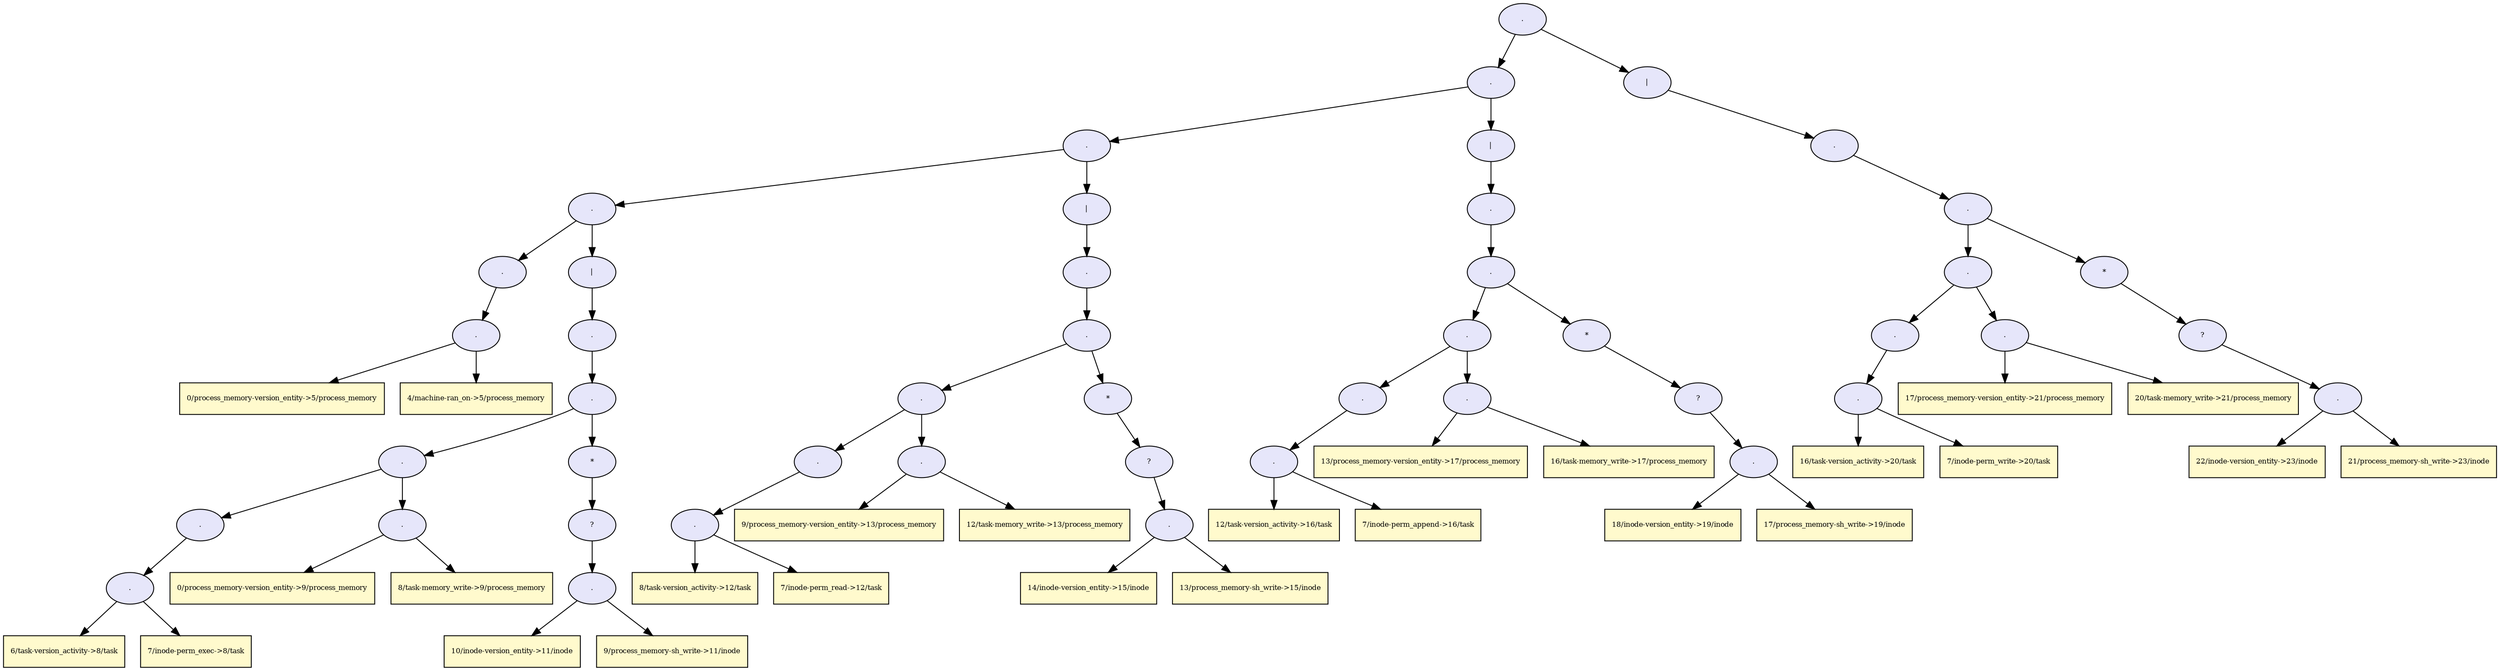 digraph RGL__DirectedAdjacencyGraph {74[fontsize = 8,label = ".",shape = ellipse, fillcolor="#e6e6fa", style = filled]

74 -> 57[fontsize = 8, color="#000000"]

57[fontsize = 8,label = ".",shape = ellipse, fillcolor="#e6e6fa", style = filled]

57 -> 40[fontsize = 8, color="#000000"]

40[fontsize = 8,label = ".",shape = ellipse, fillcolor="#e6e6fa", style = filled]

40 -> 23[fontsize = 8, color="#000000"]

23[fontsize = 8,label = ".",shape = ellipse, fillcolor="#e6e6fa", style = filled]

23 -> 6[fontsize = 8, color="#000000"]

6[fontsize = 8,label = ".",shape = ellipse, fillcolor="#e6e6fa", style = filled]

6 -> 5[fontsize = 8, color="#000000"]

5[fontsize = 8,label = ".",shape = ellipse, fillcolor="#e6e6fa", style = filled]

5 -> 3[fontsize = 8, color="#000000"]

3[fontsize = 8,label = "0/process_memory-version_entity->5/process_memory",shape = rectangle, fillcolor="#fffacd", style = filled]

5 -> 4[fontsize = 8, color="#000000"]

4[fontsize = 8,label = "4/machine-ran_on->5/process_memory",shape = rectangle, fillcolor="#fffacd", style = filled]

23 -> 22[fontsize = 8, color="#000000"]

22[fontsize = 8,label = "|",shape = ellipse, fillcolor="#e6e6fa", style = filled]

22 -> 21[fontsize = 8, color="#000000"]

21[fontsize = 8,label = ".",shape = ellipse, fillcolor="#e6e6fa", style = filled]

21 -> 20[fontsize = 8, color="#000000"]

20[fontsize = 8,label = ".",shape = ellipse, fillcolor="#e6e6fa", style = filled]

20 -> 14[fontsize = 8, color="#000000"]

14[fontsize = 8,label = ".",shape = ellipse, fillcolor="#e6e6fa", style = filled]

14 -> 10[fontsize = 8, color="#000000"]

10[fontsize = 8,label = ".",shape = ellipse, fillcolor="#e6e6fa", style = filled]

10 -> 9[fontsize = 8, color="#000000"]

9[fontsize = 8,label = ".",shape = ellipse, fillcolor="#e6e6fa", style = filled]

9 -> 7[fontsize = 8, color="#000000"]

7[fontsize = 8,label = "6/task-version_activity->8/task",shape = rectangle, fillcolor="#fffacd", style = filled]

9 -> 8[fontsize = 8, color="#000000"]

8[fontsize = 8,label = "7/inode-perm_exec->8/task",shape = rectangle, fillcolor="#fffacd", style = filled]

14 -> 13[fontsize = 8, color="#000000"]

13[fontsize = 8,label = ".",shape = ellipse, fillcolor="#e6e6fa", style = filled]

13 -> 11[fontsize = 8, color="#000000"]

11[fontsize = 8,label = "0/process_memory-version_entity->9/process_memory",shape = rectangle, fillcolor="#fffacd", style = filled]

13 -> 12[fontsize = 8, color="#000000"]

12[fontsize = 8,label = "8/task-memory_write->9/process_memory",shape = rectangle, fillcolor="#fffacd", style = filled]

20 -> 19[fontsize = 8, color="#000000"]

19[fontsize = 8,label = "*",shape = ellipse, fillcolor="#e6e6fa", style = filled]

19 -> 18[fontsize = 8, color="#000000"]

18[fontsize = 8,label = "?",shape = ellipse, fillcolor="#e6e6fa", style = filled]

18 -> 17[fontsize = 8, color="#000000"]

17[fontsize = 8,label = ".",shape = ellipse, fillcolor="#e6e6fa", style = filled]

17 -> 15[fontsize = 8, color="#000000"]

15[fontsize = 8,label = "10/inode-version_entity->11/inode",shape = rectangle, fillcolor="#fffacd", style = filled]

17 -> 16[fontsize = 8, color="#000000"]

16[fontsize = 8,label = "9/process_memory-sh_write->11/inode",shape = rectangle, fillcolor="#fffacd", style = filled]

40 -> 39[fontsize = 8, color="#000000"]

39[fontsize = 8,label = "|",shape = ellipse, fillcolor="#e6e6fa", style = filled]

39 -> 38[fontsize = 8, color="#000000"]

38[fontsize = 8,label = ".",shape = ellipse, fillcolor="#e6e6fa", style = filled]

38 -> 37[fontsize = 8, color="#000000"]

37[fontsize = 8,label = ".",shape = ellipse, fillcolor="#e6e6fa", style = filled]

37 -> 31[fontsize = 8, color="#000000"]

31[fontsize = 8,label = ".",shape = ellipse, fillcolor="#e6e6fa", style = filled]

31 -> 27[fontsize = 8, color="#000000"]

27[fontsize = 8,label = ".",shape = ellipse, fillcolor="#e6e6fa", style = filled]

27 -> 26[fontsize = 8, color="#000000"]

26[fontsize = 8,label = ".",shape = ellipse, fillcolor="#e6e6fa", style = filled]

26 -> 24[fontsize = 8, color="#000000"]

24[fontsize = 8,label = "8/task-version_activity->12/task",shape = rectangle, fillcolor="#fffacd", style = filled]

26 -> 25[fontsize = 8, color="#000000"]

25[fontsize = 8,label = "7/inode-perm_read->12/task",shape = rectangle, fillcolor="#fffacd", style = filled]

31 -> 30[fontsize = 8, color="#000000"]

30[fontsize = 8,label = ".",shape = ellipse, fillcolor="#e6e6fa", style = filled]

30 -> 28[fontsize = 8, color="#000000"]

28[fontsize = 8,label = "9/process_memory-version_entity->13/process_memory",shape = rectangle, fillcolor="#fffacd", style = filled]

30 -> 29[fontsize = 8, color="#000000"]

29[fontsize = 8,label = "12/task-memory_write->13/process_memory",shape = rectangle, fillcolor="#fffacd", style = filled]

37 -> 36[fontsize = 8, color="#000000"]

36[fontsize = 8,label = "*",shape = ellipse, fillcolor="#e6e6fa", style = filled]

36 -> 35[fontsize = 8, color="#000000"]

35[fontsize = 8,label = "?",shape = ellipse, fillcolor="#e6e6fa", style = filled]

35 -> 34[fontsize = 8, color="#000000"]

34[fontsize = 8,label = ".",shape = ellipse, fillcolor="#e6e6fa", style = filled]

34 -> 32[fontsize = 8, color="#000000"]

32[fontsize = 8,label = "14/inode-version_entity->15/inode",shape = rectangle, fillcolor="#fffacd", style = filled]

34 -> 33[fontsize = 8, color="#000000"]

33[fontsize = 8,label = "13/process_memory-sh_write->15/inode",shape = rectangle, fillcolor="#fffacd", style = filled]

57 -> 56[fontsize = 8, color="#000000"]

56[fontsize = 8,label = "|",shape = ellipse, fillcolor="#e6e6fa", style = filled]

56 -> 55[fontsize = 8, color="#000000"]

55[fontsize = 8,label = ".",shape = ellipse, fillcolor="#e6e6fa", style = filled]

55 -> 54[fontsize = 8, color="#000000"]

54[fontsize = 8,label = ".",shape = ellipse, fillcolor="#e6e6fa", style = filled]

54 -> 48[fontsize = 8, color="#000000"]

48[fontsize = 8,label = ".",shape = ellipse, fillcolor="#e6e6fa", style = filled]

48 -> 44[fontsize = 8, color="#000000"]

44[fontsize = 8,label = ".",shape = ellipse, fillcolor="#e6e6fa", style = filled]

44 -> 43[fontsize = 8, color="#000000"]

43[fontsize = 8,label = ".",shape = ellipse, fillcolor="#e6e6fa", style = filled]

43 -> 41[fontsize = 8, color="#000000"]

41[fontsize = 8,label = "12/task-version_activity->16/task",shape = rectangle, fillcolor="#fffacd", style = filled]

43 -> 42[fontsize = 8, color="#000000"]

42[fontsize = 8,label = "7/inode-perm_append->16/task",shape = rectangle, fillcolor="#fffacd", style = filled]

48 -> 47[fontsize = 8, color="#000000"]

47[fontsize = 8,label = ".",shape = ellipse, fillcolor="#e6e6fa", style = filled]

47 -> 45[fontsize = 8, color="#000000"]

45[fontsize = 8,label = "13/process_memory-version_entity->17/process_memory",shape = rectangle, fillcolor="#fffacd", style = filled]

47 -> 46[fontsize = 8, color="#000000"]

46[fontsize = 8,label = "16/task-memory_write->17/process_memory",shape = rectangle, fillcolor="#fffacd", style = filled]

54 -> 53[fontsize = 8, color="#000000"]

53[fontsize = 8,label = "*",shape = ellipse, fillcolor="#e6e6fa", style = filled]

53 -> 52[fontsize = 8, color="#000000"]

52[fontsize = 8,label = "?",shape = ellipse, fillcolor="#e6e6fa", style = filled]

52 -> 51[fontsize = 8, color="#000000"]

51[fontsize = 8,label = ".",shape = ellipse, fillcolor="#e6e6fa", style = filled]

51 -> 49[fontsize = 8, color="#000000"]

49[fontsize = 8,label = "18/inode-version_entity->19/inode",shape = rectangle, fillcolor="#fffacd", style = filled]

51 -> 50[fontsize = 8, color="#000000"]

50[fontsize = 8,label = "17/process_memory-sh_write->19/inode",shape = rectangle, fillcolor="#fffacd", style = filled]

74 -> 73[fontsize = 8, color="#000000"]

73[fontsize = 8,label = "|",shape = ellipse, fillcolor="#e6e6fa", style = filled]

73 -> 72[fontsize = 8, color="#000000"]

72[fontsize = 8,label = ".",shape = ellipse, fillcolor="#e6e6fa", style = filled]

72 -> 71[fontsize = 8, color="#000000"]

71[fontsize = 8,label = ".",shape = ellipse, fillcolor="#e6e6fa", style = filled]

71 -> 65[fontsize = 8, color="#000000"]

65[fontsize = 8,label = ".",shape = ellipse, fillcolor="#e6e6fa", style = filled]

65 -> 61[fontsize = 8, color="#000000"]

61[fontsize = 8,label = ".",shape = ellipse, fillcolor="#e6e6fa", style = filled]

61 -> 60[fontsize = 8, color="#000000"]

60[fontsize = 8,label = ".",shape = ellipse, fillcolor="#e6e6fa", style = filled]

60 -> 58[fontsize = 8, color="#000000"]

58[fontsize = 8,label = "16/task-version_activity->20/task",shape = rectangle, fillcolor="#fffacd", style = filled]

60 -> 59[fontsize = 8, color="#000000"]

59[fontsize = 8,label = "7/inode-perm_write->20/task",shape = rectangle, fillcolor="#fffacd", style = filled]

65 -> 64[fontsize = 8, color="#000000"]

64[fontsize = 8,label = ".",shape = ellipse, fillcolor="#e6e6fa", style = filled]

64 -> 62[fontsize = 8, color="#000000"]

62[fontsize = 8,label = "17/process_memory-version_entity->21/process_memory",shape = rectangle, fillcolor="#fffacd", style = filled]

64 -> 63[fontsize = 8, color="#000000"]

63[fontsize = 8,label = "20/task-memory_write->21/process_memory",shape = rectangle, fillcolor="#fffacd", style = filled]

71 -> 70[fontsize = 8, color="#000000"]

70[fontsize = 8,label = "*",shape = ellipse, fillcolor="#e6e6fa", style = filled]

70 -> 69[fontsize = 8, color="#000000"]

69[fontsize = 8,label = "?",shape = ellipse, fillcolor="#e6e6fa", style = filled]

69 -> 68[fontsize = 8, color="#000000"]

68[fontsize = 8,label = ".",shape = ellipse, fillcolor="#e6e6fa", style = filled]

68 -> 66[fontsize = 8, color="#000000"]

66[fontsize = 8,label = "22/inode-version_entity->23/inode",shape = rectangle, fillcolor="#fffacd", style = filled]

68 -> 67[fontsize = 8, color="#000000"]

67[fontsize = 8,label = "21/process_memory-sh_write->23/inode",shape = rectangle, fillcolor="#fffacd", style = filled]

}